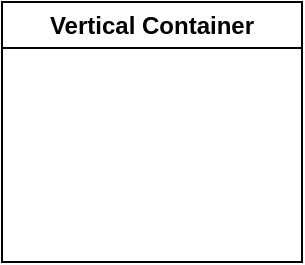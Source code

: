 <mxfile>
    <diagram id="TYqMcUaFk7Ve-olng4fv" name="Page-1">
        <mxGraphModel dx="859" dy="346" grid="1" gridSize="10" guides="1" tooltips="1" connect="1" arrows="1" fold="1" page="1" pageScale="1" pageWidth="850" pageHeight="1100" math="0" shadow="0">
            <root>
                <mxCell id="0"/>
                <mxCell id="1" parent="0"/>
                <mxCell id="2" value="Vertical Container" style="swimlane;whiteSpace=wrap;html=1;" parent="1" vertex="1">
                    <mxGeometry x="30" y="80" width="150" height="130" as="geometry"/>
                </mxCell>
            </root>
        </mxGraphModel>
    </diagram>
</mxfile>